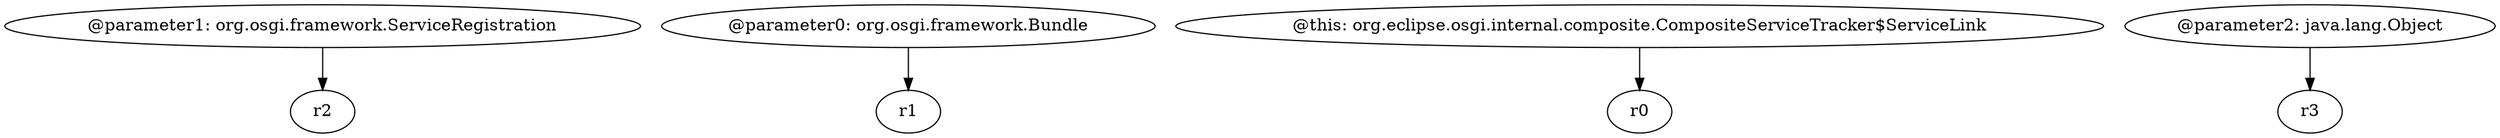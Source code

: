 digraph g {
0[label="@parameter1: org.osgi.framework.ServiceRegistration"]
1[label="r2"]
0->1[label=""]
2[label="@parameter0: org.osgi.framework.Bundle"]
3[label="r1"]
2->3[label=""]
4[label="@this: org.eclipse.osgi.internal.composite.CompositeServiceTracker$ServiceLink"]
5[label="r0"]
4->5[label=""]
6[label="@parameter2: java.lang.Object"]
7[label="r3"]
6->7[label=""]
}